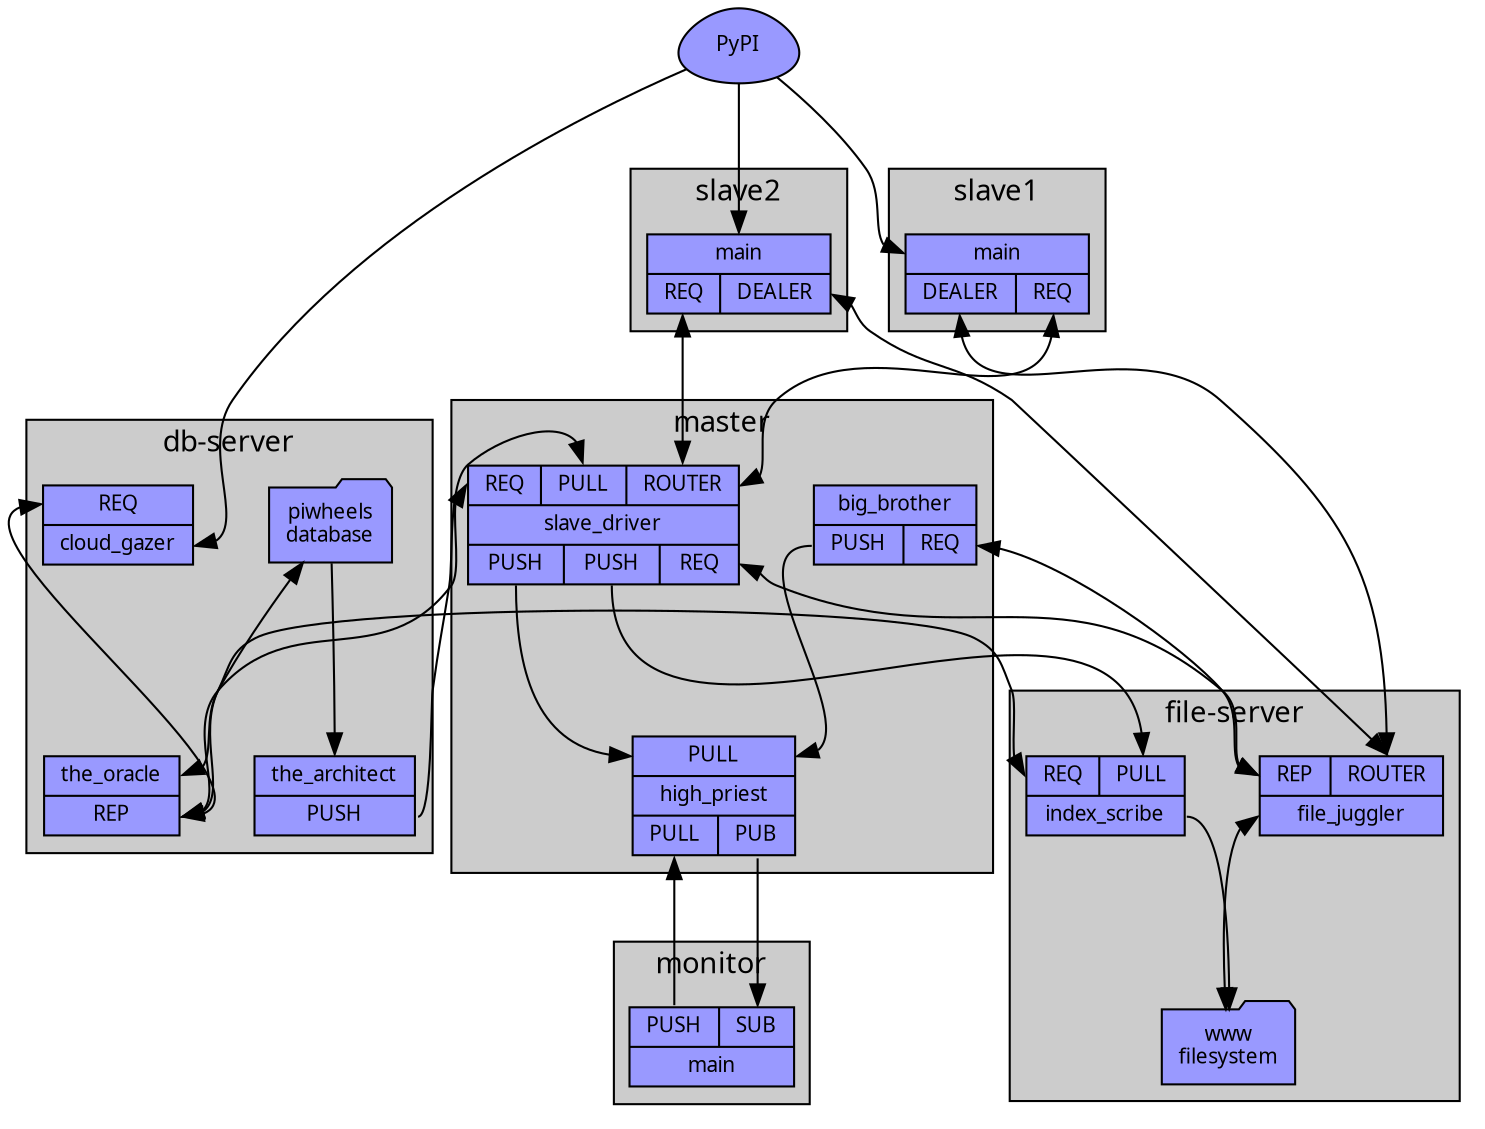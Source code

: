 digraph piwheels {
    graph [nodesep=0.5, ranksep=1, style=filled, fontname=Sans, fontsize=14, fillcolor="#cccccc"];
    node [shape=record, fontname=Sans, fontsize=10, style=filled, fillcolor="#9999ff", penwidth=1];
    edge [fontname=Sans, fontsize=8];

    pypi [label="PyPI", shape=egg];

    subgraph cluster_db_server {
        graph [label="db-server"];

        cloud_gazer [label="{<db>REQ|<t>cloud_gazer}"];
        the_oracle [label="{<t>the_oracle|<db>REP}"];
        the_architect [label="{<t>the_architect|<builds>PUSH}"];
        db [label="piwheels\ndatabase", shape=folder];

        db->the_oracle:t [dir=both];
        db->the_architect:t;
    }

    subgraph cluster_file_server {
        graph [label="file-server"];

        file_juggler [label="{{<transfers>REP|<slaves>ROUTER}|<t>file_juggler}"];
        index_scribe [label="{{<db>REQ|<indexes>PULL}|<t>index_scribe}"];
        fs [label="www\nfilesystem", shape=folder];

        index_scribe:t->fs;
        file_juggler:t->fs [dir=both];
    }

    subgraph cluster_master {
        graph [label="master"];

        high_priest [label="{{<int_status>PULL}|high_priest|{<control>PULL|<ext_status>PUB}}"];
        big_brother [label="{<t>big_brother|{<int_status>PUSH|<transfers>REQ}}"];
        slave_driver [label="{{<db>REQ|<builds>PULL|<slaves>ROUTER}|<t>slave_driver|{<int_status>PUSH|<indexes>PUSH|<transfers>REQ}}"];

        big_brother:int_status->high_priest:int_status;
        slave_driver:int_status->high_priest:int_status;
    }

    subgraph cluster_monitor {
        graph [label="monitor"];
        monitor [label="{{<control>PUSH|<status>SUB}|<t>main}"];
    }

    subgraph cluster_slave1 {
        graph [label="slave1"];
        slave1 [label="{<t>main|{<files>DEALER|<builds>REQ}}"];
    }

    subgraph cluster_slave2 {
        graph [label="slave2"];
        slave2 [label="{<t>main|{<builds>REQ|<files>DEALER}}"];
    }

    pypi->cloud_gazer:t;
    pypi->slave1:t;
    pypi->slave2:t;
    slave1:builds->slave_driver:slaves [dir=both];
    slave2:builds->slave_driver:slaves [dir=both];
    slave1:files->file_juggler:slaves [dir=both];
    slave2:files->file_juggler:slaves [dir=both];
    high_priest:ext_status->monitor:status;
    monitor:control->high_priest:control;

    the_architect:builds->slave_driver:builds;
    cloud_gazer:db->the_oracle:db [dir=both];
    slave_driver:indexes->index_scribe:indexes;
    index_scribe:db->the_oracle:db [dir=both];
    big_brother:transfers->file_juggler:transfers [dir=both];
    slave_driver:transfers->file_juggler:transfers [dir=both];
    slave_driver:db->the_oracle:db [dir=both];
}
